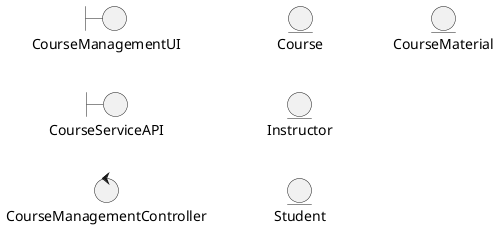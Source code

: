 @startuml
boundary CourseManagementUI
boundary CourseServiceAPI

control CourseManagementController

entity Course
entity Instructor
entity Student
entity CourseMaterial

left to right direction
@enduml